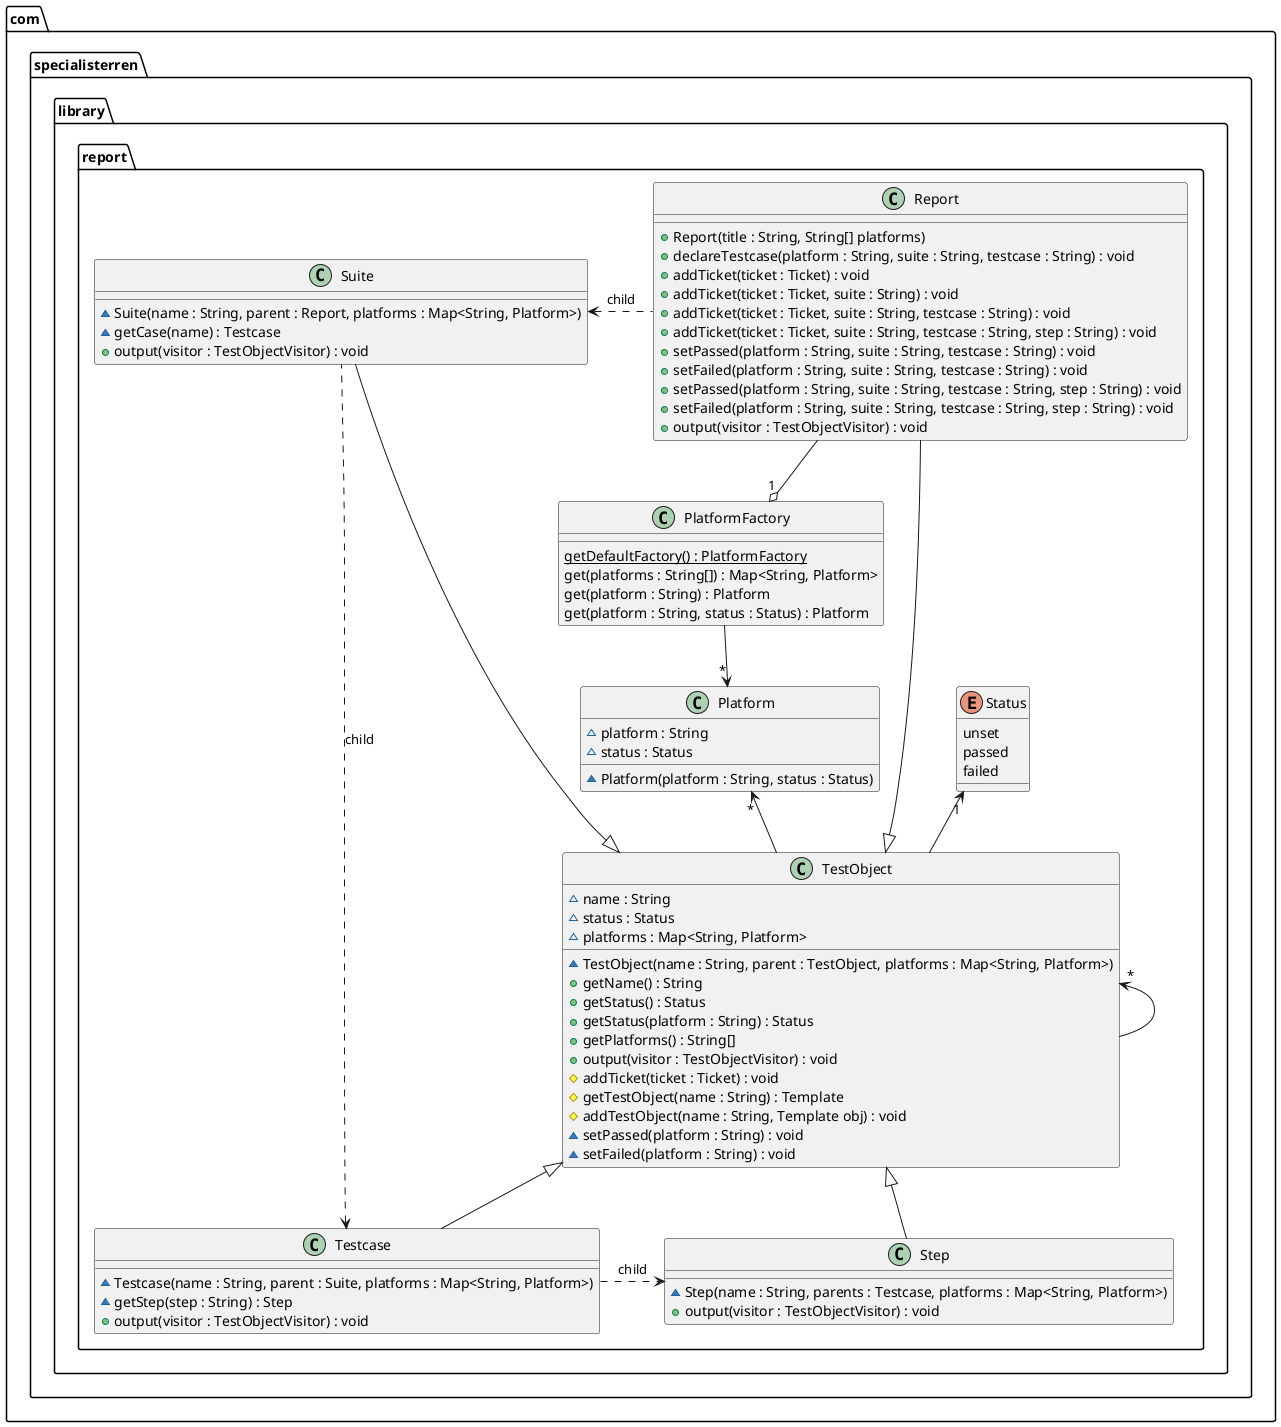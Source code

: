 @startuml

package com.specialisterren.library.report {
    class TestObject {
        ~name : String
        ~status : Status
        ~platforms : Map<String, Platform>

        ~TestObject(name : String, parent : TestObject, platforms : Map<String, Platform>)
        +getName() : String
        +getStatus() : Status
        +getStatus(platform : String) : Status
        +getPlatforms() : String[]
        +output(visitor : TestObjectVisitor) : void
        #addTicket(ticket : Ticket) : void
        #getTestObject(name : String) : Template
        #addTestObject(name : String, Template obj) : void
        ~setPassed(platform : String) : void
        ~setFailed(platform : String) : void
    }

    class Report {
        +Report(title : String, String[] platforms)
        +declareTestcase(platform : String, suite : String, testcase : String) : void
        +addTicket(ticket : Ticket) : void
        +addTicket(ticket : Ticket, suite : String) : void
        +addTicket(ticket : Ticket, suite : String, testcase : String) : void
        +addTicket(ticket : Ticket, suite : String, testcase : String, step : String) : void
        +setPassed(platform : String, suite : String, testcase : String) : void
        +setFailed(platform : String, suite : String, testcase : String) : void
        +setPassed(platform : String, suite : String, testcase : String, step : String) : void
        +setFailed(platform : String, suite : String, testcase : String, step : String) : void
        +output(visitor : TestObjectVisitor) : void
    }

    class Suite {
        ~Suite(name : String, parent : Report, platforms : Map<String, Platform>)
        ~getCase(name) : Testcase
        +output(visitor : TestObjectVisitor) : void
    }

    class Testcase {
        ~Testcase(name : String, parent : Suite, platforms : Map<String, Platform>)
        ~getStep(step : String) : Step
        +output(visitor : TestObjectVisitor) : void
    }

    class Step {
        ~Step(name : String, parents : Testcase, platforms : Map<String, Platform>)
        +output(visitor : TestObjectVisitor) : void
    }

    class PlatformFactory {
        {static} getDefaultFactory() : PlatformFactory
        get(platforms : String[]) : Map<String, Platform>
        get(platform : String) : Platform
        get(platform : String, status : Status) : Platform
    }

    class Platform {
        ~platform : String
        ~status : Status

        ~Platform(platform : String, status : Status)
    }

    enum Status {
        unset
        passed
        failed
    }

    TestObject <|-- Report
    TestObject <|-- Suite
    TestObject <|-- Testcase
    TestObject <|-- Step

    TestObject "*" <-- TestObject
    Suite <.right. Report : child
    Testcase <.down. Suite : child
    Step <.left. Testcase : child

    Report --o "1" PlatformFactory
    PlatformFactory --> "*" Platform
    Platform "*" <-- TestObject
    Status "1" <-- TestObject
}

@enduml